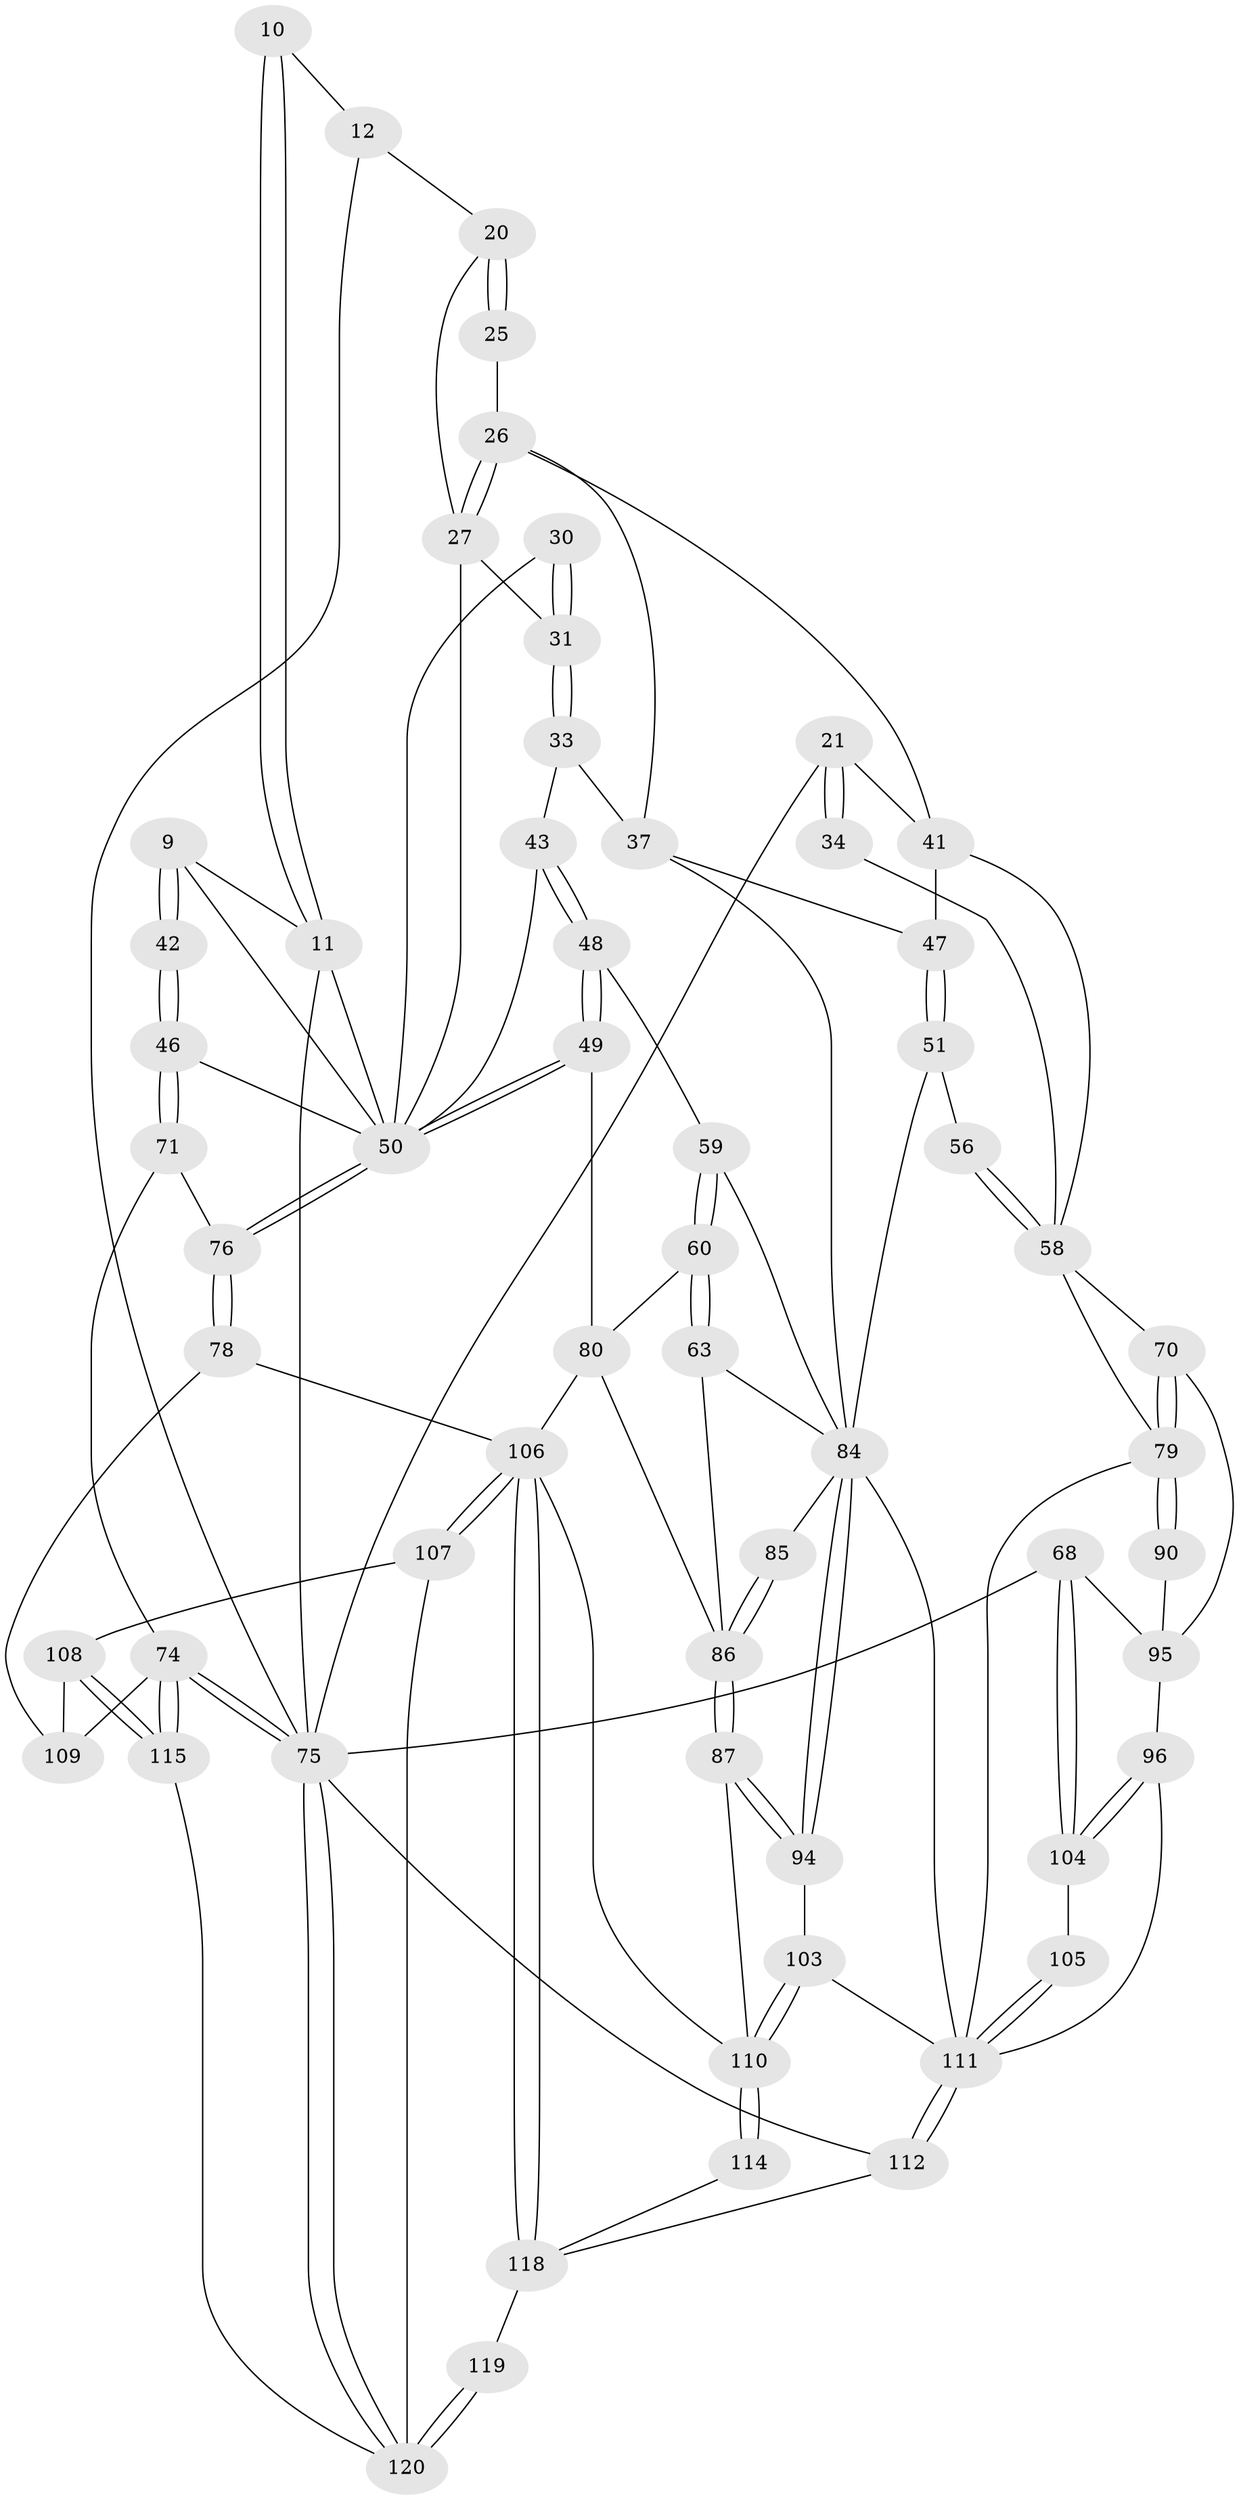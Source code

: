 // original degree distribution, {3: 0.03333333333333333, 6: 0.26666666666666666, 5: 0.45, 4: 0.25}
// Generated by graph-tools (version 1.1) at 2025/04/03/04/25 22:04:24]
// undirected, 60 vertices, 138 edges
graph export_dot {
graph [start="1"]
  node [color=gray90,style=filled];
  9 [pos="+0.13385331309344464+0.2556706149019713",super="+4"];
  10 [pos="+0.3212476585709348+0"];
  11 [pos="+0+0",super="+2+5"];
  12 [pos="+0.49964791895414973+0"];
  20 [pos="+0.7783331422631454+0.07422578742806846",super="+13+14"];
  21 [pos="+0.8057775538423353+0.2272489657382279",super="+18"];
  25 [pos="+0.664925417276095+0.18117526224685115"];
  26 [pos="+0.5205833325572071+0.2383067284157025",super="+24"];
  27 [pos="+0.48752213785242027+0.206493506426109",super="+15+16"];
  30 [pos="+0.22266820126456174+0.26331354640851223"];
  31 [pos="+0.3991145291646049+0.3508815483667132",super="+28+29"];
  33 [pos="+0.4307677082732743+0.3882483300278548"];
  34 [pos="+1+0.03962823187936318"];
  37 [pos="+0.46632690818402744+0.41158226461653147",super="+32"];
  41 [pos="+0.6925026668787765+0.41028135839563484",super="+35+23"];
  42 [pos="+0+0.24109051037138113"];
  43 [pos="+0.2601201741306309+0.4636547030916774"];
  46 [pos="+0+0.25481014628681586"];
  47 [pos="+0.6771914802601936+0.4320712648621648",super="+36"];
  48 [pos="+0.2539378328587907+0.4995264296221177"];
  49 [pos="+0.21333699399156153+0.5486849317259519"];
  50 [pos="+0.12777725059269537+0.5660366873295375",super="+45+44+8+7"];
  51 [pos="+0.6721124504095555+0.4702644839872531"];
  56 [pos="+0.8465452133703788+0.4947524716409462"];
  58 [pos="+0.8490421841139076+0.515360020023804",super="+57+38+39+40"];
  59 [pos="+0.3676699545164853+0.5321966438228707"];
  60 [pos="+0.3622417031662076+0.5618352012440009"];
  63 [pos="+0.44509993854515606+0.6336617363652157"];
  68 [pos="+1+1"];
  70 [pos="+1+0.6604433009320675"];
  71 [pos="+0+0.5657775309480303"];
  74 [pos="+0+1",super="+73+72"];
  75 [pos="+0+1",super="+67+19"];
  76 [pos="+0.11457255073671192+0.5755663717590828"];
  78 [pos="+0.17032470637519712+0.762877370534097"];
  79 [pos="+1+0.6607684024987303",super="+64+65"];
  80 [pos="+0.3615626845352408+0.6599155168776204",super="+61+62"];
  84 [pos="+0.5600409067946875+0.6833144052335385",super="+54+55"];
  85 [pos="+0.43245128288567536+0.7367517882877661"];
  86 [pos="+0.4057638499791173+0.7726206413497902",super="+83+82"];
  87 [pos="+0.3811823852586483+0.8534134262701076"];
  90 [pos="+0.8614754741449653+0.6965180616722965"];
  94 [pos="+0.5616067096575954+0.7332021683575596"];
  95 [pos="+0.8634006911666483+0.7551491380080061",super="+69"];
  96 [pos="+0.8519655958127094+0.8009157931886228"];
  103 [pos="+0.6680317195995406+0.8507261555932483",super="+93"];
  104 [pos="+0.8599638629277557+0.8161303026141148"];
  105 [pos="+0.8233097638671577+0.9207461694577471"];
  106 [pos="+0.32840971900058413+0.9770005330906647",super="+89+77"];
  107 [pos="+0.215634067926484+0.9236567305874348"];
  108 [pos="+0.12317809841613031+0.8197080494506839"];
  109 [pos="+0.1228011114139867+0.8148673438846646",super="+98"];
  110 [pos="+0.6340596562301775+0.9376898791938149",super="+99+100"];
  111 [pos="+0.8253815369324639+1",super="+102+101+97"];
  112 [pos="+0.8360467506283553+1"];
  114 [pos="+0.6213853149349922+1"];
  115 [pos="+0.09720612387706289+0.9243434424180176"];
  118 [pos="+0.32303306567391044+1",super="+113"];
  119 [pos="+0.31388966511483213+1"];
  120 [pos="+0.22142206089082017+1",super="+117+116"];
  9 -- 42 [weight=2];
  9 -- 42;
  9 -- 11;
  9 -- 50;
  10 -- 11 [weight=2];
  10 -- 11;
  10 -- 12;
  11 -- 75 [weight=2];
  11 -- 50;
  12 -- 20;
  12 -- 75;
  20 -- 25 [weight=2];
  20 -- 25;
  20 -- 27;
  21 -- 34 [weight=2];
  21 -- 34;
  21 -- 41;
  21 -- 75;
  25 -- 26;
  26 -- 27;
  26 -- 27;
  26 -- 37;
  26 -- 41;
  27 -- 31 [weight=2];
  27 -- 50;
  30 -- 31 [weight=2];
  30 -- 31;
  30 -- 50;
  31 -- 33;
  31 -- 33;
  33 -- 43;
  33 -- 37;
  34 -- 58;
  37 -- 47;
  37 -- 84;
  41 -- 47 [weight=2];
  41 -- 58 [weight=2];
  42 -- 46;
  42 -- 46;
  43 -- 48;
  43 -- 48;
  43 -- 50;
  46 -- 71;
  46 -- 71;
  46 -- 50;
  47 -- 51;
  47 -- 51;
  48 -- 49;
  48 -- 49;
  48 -- 59;
  49 -- 50;
  49 -- 50;
  49 -- 80;
  50 -- 76;
  50 -- 76;
  51 -- 56;
  51 -- 84;
  56 -- 58 [weight=2];
  56 -- 58;
  58 -- 70;
  58 -- 79;
  59 -- 60;
  59 -- 60;
  59 -- 84;
  60 -- 63;
  60 -- 63;
  60 -- 80;
  63 -- 84;
  63 -- 86;
  68 -- 104;
  68 -- 104;
  68 -- 75;
  68 -- 95;
  70 -- 79;
  70 -- 79;
  70 -- 95;
  71 -- 76;
  71 -- 74;
  74 -- 75;
  74 -- 75;
  74 -- 115;
  74 -- 115;
  74 -- 109 [weight=2];
  75 -- 120;
  75 -- 120;
  75 -- 112;
  76 -- 78;
  76 -- 78;
  78 -- 109;
  78 -- 106;
  79 -- 90 [weight=2];
  79 -- 90;
  79 -- 111;
  80 -- 86;
  80 -- 106 [weight=2];
  84 -- 85;
  84 -- 94;
  84 -- 94;
  84 -- 111;
  85 -- 86 [weight=2];
  85 -- 86;
  86 -- 87;
  86 -- 87;
  87 -- 94;
  87 -- 94;
  87 -- 110;
  90 -- 95;
  94 -- 103;
  95 -- 96;
  96 -- 104;
  96 -- 104;
  96 -- 111;
  103 -- 110 [weight=2];
  103 -- 110;
  103 -- 111 [weight=2];
  104 -- 105;
  105 -- 111 [weight=2];
  105 -- 111;
  106 -- 107;
  106 -- 107;
  106 -- 118;
  106 -- 118;
  106 -- 110;
  107 -- 108;
  107 -- 120;
  108 -- 109;
  108 -- 115;
  108 -- 115;
  110 -- 114 [weight=2];
  110 -- 114;
  111 -- 112;
  111 -- 112;
  112 -- 118;
  114 -- 118;
  115 -- 120;
  118 -- 119;
  119 -- 120 [weight=2];
  119 -- 120;
}
